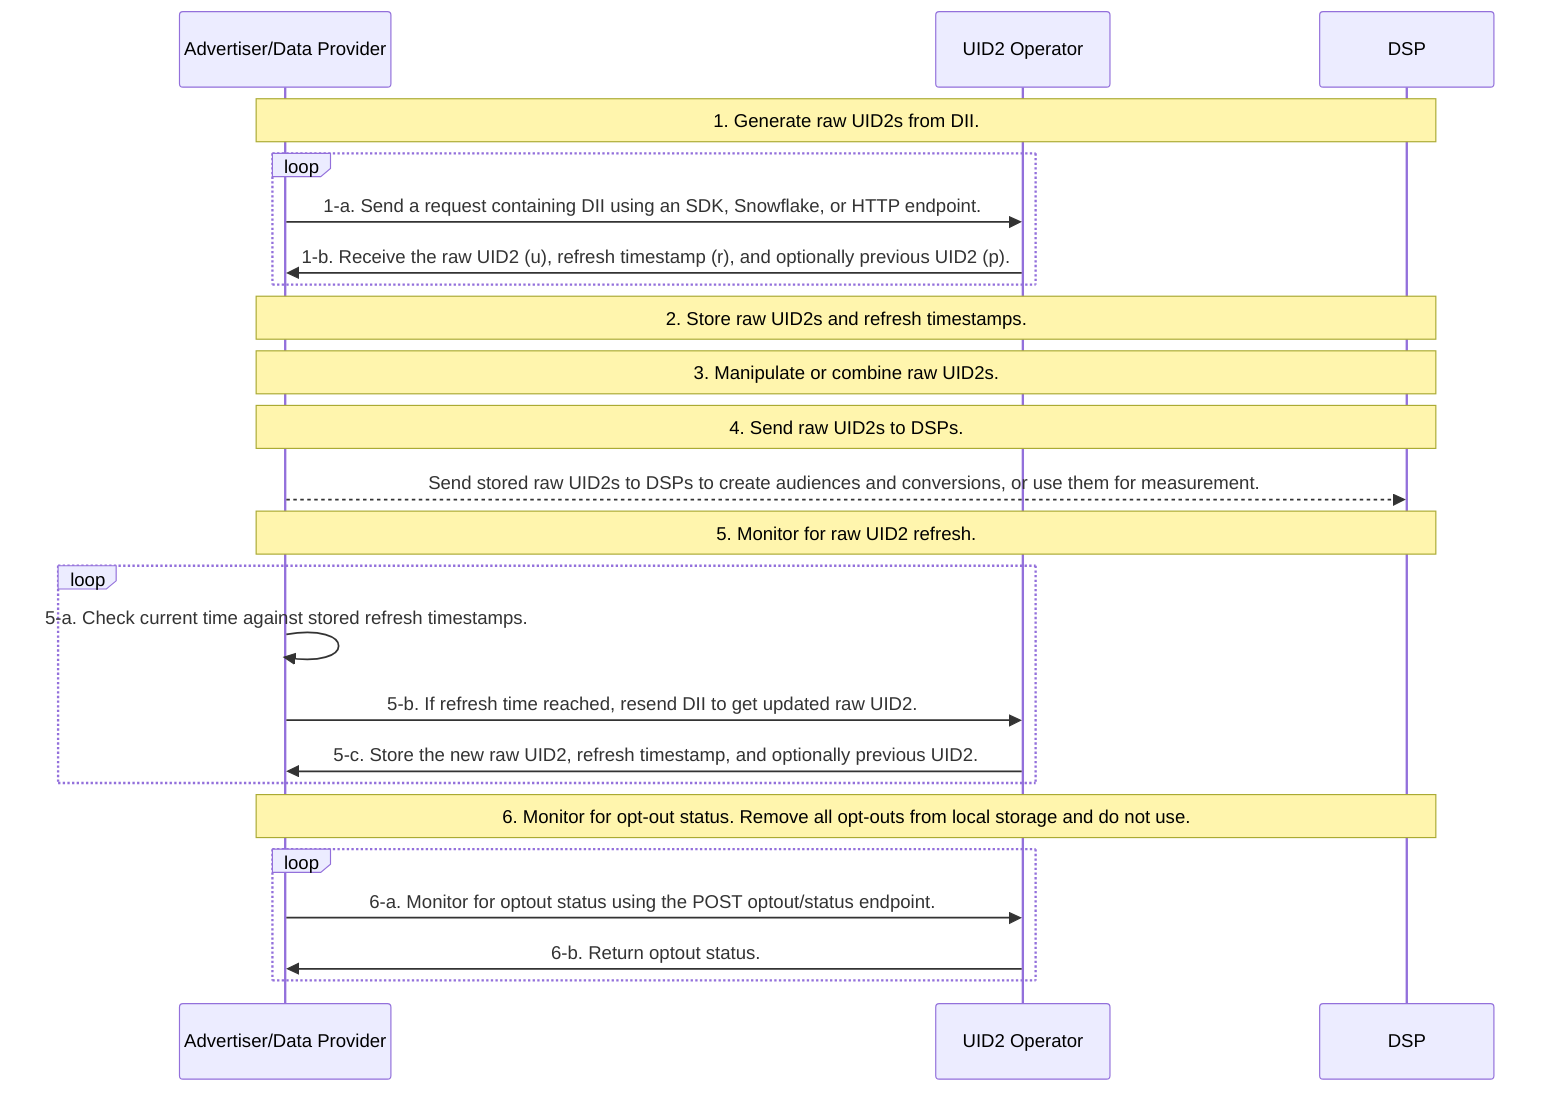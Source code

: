 %%26/6/25: V3 API Update - Updated diagram to use V3 identity map API with refresh timestamps instead of salt bucket monitoring.

  sequenceDiagram
    participant ADP as Advertiser/Data Provider
    participant UID as UID2 Operator
    participant DSP
    Note over ADP,DSP: 1. Generate raw UID2s from DII.
        loop 
    ADP->>UID: 1-a. Send a request containing DII using an SDK, Snowflake, or HTTP endpoint.
    UID->>ADP: 1-b. Receive the raw UID2 (u), refresh timestamp (r), and optionally previous UID2 (p).
    end
    Note over ADP,DSP: 2. Store raw UID2s and refresh timestamps.
    Note over ADP,DSP: 3. Manipulate or combine raw UID2s.
     Note over ADP,DSP: 4. Send raw UID2s to DSPs.
    ADP-->>DSP: Send stored raw UID2s to DSPs to create audiences and conversions, or use them for measurement.
    Note over ADP,DSP: 5. Monitor for raw UID2 refresh.
    loop
       ADP->>ADP: 5-a. Check current time against stored refresh timestamps.
       ADP->>UID: 5-b. If refresh time reached, resend DII to get updated raw UID2.
       UID->>ADP: 5-c. Store the new raw UID2, refresh timestamp, and optionally previous UID2.
    end
    Note over ADP,DSP: 6. Monitor for opt-out status. Remove all opt-outs from local storage and do not use.
    loop
       ADP->>UID: 6-a. Monitor for optout status using the POST optout/status endpoint.
       UID->>ADP: 6-b. Return optout status.
    end

%% URL:
%% https://mermaid.live/edit#pako:eNqNVF1v2kAQ_Cure0ok44DBhvghUhSiFlVpUElVqeLlYh9win3n3gcpjfLfu2sbCAlU9Yt9552d3dm5e2GZzgVLGYAVv7xQmRhLvjS8nCvAp-LGyUxWXDm4Hk-BW7jO1wI3rTAXY-44TI1ey1yYj4DvkzEB8BXBfSUMd_pI1Hg2bTa_aidAY3JiCnA7hV4In4QipADDn-tUFhZGlzCeTMIGR0-hdQXNEsGdqyuMRHiHhzATKgcOhtqzDjKtHJdKqiWlAG_piyuYjb8EMFP6eVHwJxHA9Y8Z3Con3Qa-CasL76RWAWgDnx8epoBJKy2Va2tAOiRFaiJ9DBGSCbkW4Fb7wuHMnwdYx8IIuwInSyyHlxWcGdzmWKSuiIMXxQYqI9ZS-1a8s-q85UHak2JF2Csq_FYpyvqB0IYnU_RDuONKVr4gxbHXTJePUr1JudX8CHjQar2nd5qmu8XQYFCkOrYOtFTtkXh6Z0ZQCdznkkzZtIKzQ0aLItl6Et7WCpewwEUpuPVGlGI3lCM1xtigVhKJa8xuNK1ILZDctPNW46d6tDH56WYlsifIvDHIVKsKfImOQm9tGzql-KE7YzLKZHEQjguerUROPrGkEXkU5VgKB77KUZK9Xvukb9wXd7KtDch7Sjzv4o9479---w_PJYd6YqaO9iQEd97SMSgxHjD19ld7egud8aLWiy9FXUSuQWlHIz09hFq2hIbwjnTP2R5o6n16P3tof160P9-d2kPpkubgOm_UYc69DixgSyNzljrjRcBKYUpOS_ZCIXNGZhRzluInVoYaz9lcvSIKb7qfWpdboNF-uWLpghcWV81g23t3t8u907ONyraYJuo2p753QaJe3jV3eH2V11wsfWG_WdrrdcM4GgyiYf8y6iXJsB-wDUsH_TiM40E0GiVRNIyTuP8asD91ed1wNLjsD7pJb5jEybA7HGGx2LgwN9orhyn7r38BOSL5zQ
